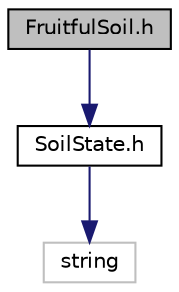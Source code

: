 digraph "FruitfulSoil.h"
{
 // LATEX_PDF_SIZE
  edge [fontname="Helvetica",fontsize="10",labelfontname="Helvetica",labelfontsize="10"];
  node [fontname="Helvetica",fontsize="10",shape=record];
  Node1 [label="FruitfulSoil.h",height=0.2,width=0.4,color="black", fillcolor="grey75", style="filled", fontcolor="black",tooltip="Class definition for Component 2 - State (ConcreteState)"];
  Node1 -> Node2 [color="midnightblue",fontsize="10",style="solid"];
  Node2 [label="SoilState.h",height=0.2,width=0.4,color="black", fillcolor="white", style="filled",URL="$SoilState_8h.html",tooltip="Class definition for Component 2 - State (State)"];
  Node2 -> Node3 [color="midnightblue",fontsize="10",style="solid"];
  Node3 [label="string",height=0.2,width=0.4,color="grey75", fillcolor="white", style="filled",tooltip=" "];
}
